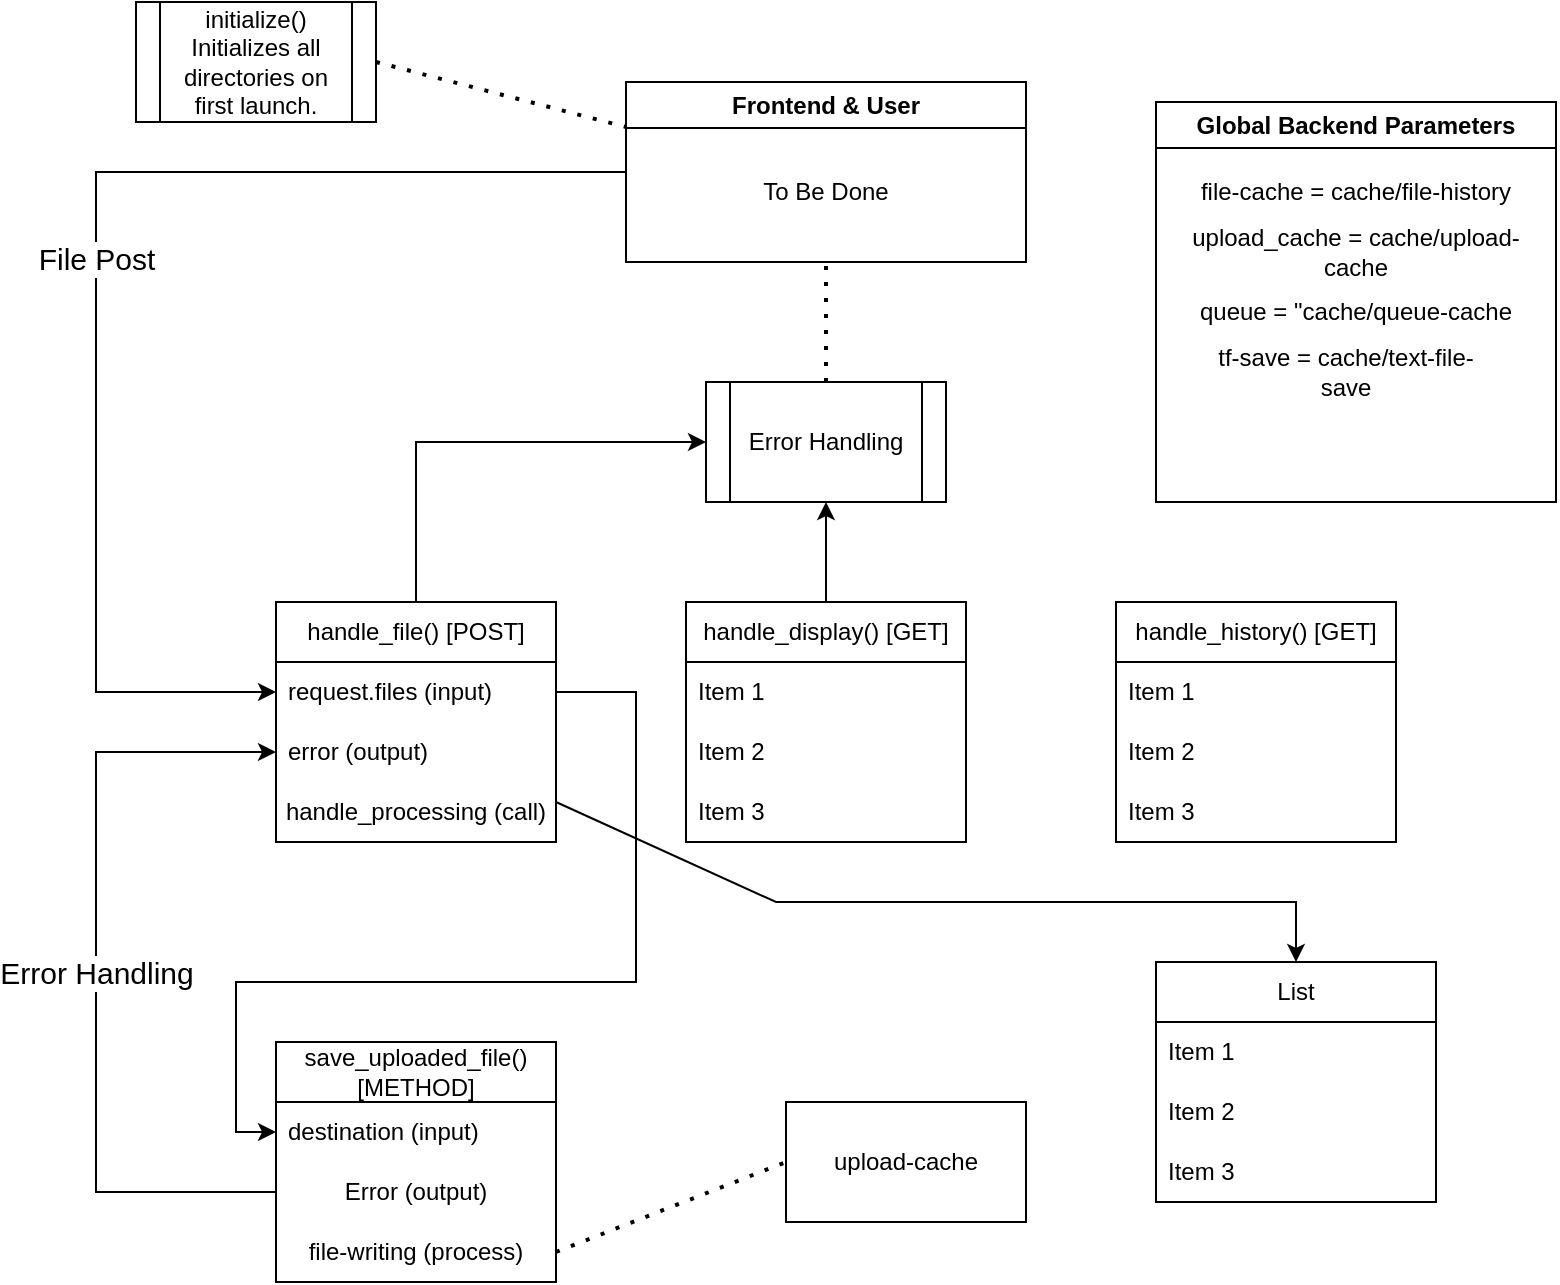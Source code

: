 <mxfile version="24.7.17">
  <diagram name="Page-1" id="OKoSd6tLzu933onekmis">
    <mxGraphModel dx="1026" dy="692" grid="1" gridSize="10" guides="1" tooltips="1" connect="1" arrows="1" fold="1" page="1" pageScale="1" pageWidth="850" pageHeight="1100" math="0" shadow="0">
      <root>
        <mxCell id="0" />
        <mxCell id="1" parent="0" />
        <mxCell id="W87RI8gLV-Hc2PDUYZC1-2" value="handle_file() [POST]" style="swimlane;fontStyle=0;childLayout=stackLayout;horizontal=1;startSize=30;horizontalStack=0;resizeParent=1;resizeParentMax=0;resizeLast=0;collapsible=1;marginBottom=0;whiteSpace=wrap;html=1;" vertex="1" parent="1">
          <mxGeometry x="150" y="330" width="140" height="120" as="geometry" />
        </mxCell>
        <mxCell id="W87RI8gLV-Hc2PDUYZC1-3" value="request.files (input)" style="text;strokeColor=none;fillColor=none;align=left;verticalAlign=middle;spacingLeft=4;spacingRight=4;overflow=hidden;points=[[0,0.5],[1,0.5]];portConstraint=eastwest;rotatable=0;whiteSpace=wrap;html=1;" vertex="1" parent="W87RI8gLV-Hc2PDUYZC1-2">
          <mxGeometry y="30" width="140" height="30" as="geometry" />
        </mxCell>
        <mxCell id="W87RI8gLV-Hc2PDUYZC1-4" value="error (output)" style="text;strokeColor=none;fillColor=none;align=left;verticalAlign=middle;spacingLeft=4;spacingRight=4;overflow=hidden;points=[[0,0.5],[1,0.5]];portConstraint=eastwest;rotatable=0;whiteSpace=wrap;html=1;" vertex="1" parent="W87RI8gLV-Hc2PDUYZC1-2">
          <mxGeometry y="60" width="140" height="30" as="geometry" />
        </mxCell>
        <mxCell id="W87RI8gLV-Hc2PDUYZC1-70" value="handle_processing (call)" style="text;html=1;align=center;verticalAlign=middle;whiteSpace=wrap;rounded=0;" vertex="1" parent="W87RI8gLV-Hc2PDUYZC1-2">
          <mxGeometry y="90" width="140" height="30" as="geometry" />
        </mxCell>
        <mxCell id="W87RI8gLV-Hc2PDUYZC1-7" value="handle_history() [GET]" style="swimlane;fontStyle=0;childLayout=stackLayout;horizontal=1;startSize=30;horizontalStack=0;resizeParent=1;resizeParentMax=0;resizeLast=0;collapsible=1;marginBottom=0;whiteSpace=wrap;html=1;" vertex="1" parent="1">
          <mxGeometry x="570" y="330" width="140" height="120" as="geometry" />
        </mxCell>
        <mxCell id="W87RI8gLV-Hc2PDUYZC1-8" value="Item 1" style="text;strokeColor=none;fillColor=none;align=left;verticalAlign=middle;spacingLeft=4;spacingRight=4;overflow=hidden;points=[[0,0.5],[1,0.5]];portConstraint=eastwest;rotatable=0;whiteSpace=wrap;html=1;" vertex="1" parent="W87RI8gLV-Hc2PDUYZC1-7">
          <mxGeometry y="30" width="140" height="30" as="geometry" />
        </mxCell>
        <mxCell id="W87RI8gLV-Hc2PDUYZC1-9" value="Item 2" style="text;strokeColor=none;fillColor=none;align=left;verticalAlign=middle;spacingLeft=4;spacingRight=4;overflow=hidden;points=[[0,0.5],[1,0.5]];portConstraint=eastwest;rotatable=0;whiteSpace=wrap;html=1;" vertex="1" parent="W87RI8gLV-Hc2PDUYZC1-7">
          <mxGeometry y="60" width="140" height="30" as="geometry" />
        </mxCell>
        <mxCell id="W87RI8gLV-Hc2PDUYZC1-10" value="Item 3" style="text;strokeColor=none;fillColor=none;align=left;verticalAlign=middle;spacingLeft=4;spacingRight=4;overflow=hidden;points=[[0,0.5],[1,0.5]];portConstraint=eastwest;rotatable=0;whiteSpace=wrap;html=1;" vertex="1" parent="W87RI8gLV-Hc2PDUYZC1-7">
          <mxGeometry y="90" width="140" height="30" as="geometry" />
        </mxCell>
        <mxCell id="W87RI8gLV-Hc2PDUYZC1-11" value="handle_display() [GET]" style="swimlane;fontStyle=0;childLayout=stackLayout;horizontal=1;startSize=30;horizontalStack=0;resizeParent=1;resizeParentMax=0;resizeLast=0;collapsible=1;marginBottom=0;whiteSpace=wrap;html=1;" vertex="1" parent="1">
          <mxGeometry x="355" y="330" width="140" height="120" as="geometry" />
        </mxCell>
        <mxCell id="W87RI8gLV-Hc2PDUYZC1-12" value="Item 1" style="text;strokeColor=none;fillColor=none;align=left;verticalAlign=middle;spacingLeft=4;spacingRight=4;overflow=hidden;points=[[0,0.5],[1,0.5]];portConstraint=eastwest;rotatable=0;whiteSpace=wrap;html=1;" vertex="1" parent="W87RI8gLV-Hc2PDUYZC1-11">
          <mxGeometry y="30" width="140" height="30" as="geometry" />
        </mxCell>
        <mxCell id="W87RI8gLV-Hc2PDUYZC1-13" value="Item 2" style="text;strokeColor=none;fillColor=none;align=left;verticalAlign=middle;spacingLeft=4;spacingRight=4;overflow=hidden;points=[[0,0.5],[1,0.5]];portConstraint=eastwest;rotatable=0;whiteSpace=wrap;html=1;" vertex="1" parent="W87RI8gLV-Hc2PDUYZC1-11">
          <mxGeometry y="60" width="140" height="30" as="geometry" />
        </mxCell>
        <mxCell id="W87RI8gLV-Hc2PDUYZC1-14" value="Item 3" style="text;strokeColor=none;fillColor=none;align=left;verticalAlign=middle;spacingLeft=4;spacingRight=4;overflow=hidden;points=[[0,0.5],[1,0.5]];portConstraint=eastwest;rotatable=0;whiteSpace=wrap;html=1;" vertex="1" parent="W87RI8gLV-Hc2PDUYZC1-11">
          <mxGeometry y="90" width="140" height="30" as="geometry" />
        </mxCell>
        <mxCell id="W87RI8gLV-Hc2PDUYZC1-22" value="Frontend &amp;amp; User" style="swimlane;whiteSpace=wrap;html=1;" vertex="1" parent="1">
          <mxGeometry x="325" y="70" width="200" height="90" as="geometry" />
        </mxCell>
        <mxCell id="W87RI8gLV-Hc2PDUYZC1-25" value="To Be Done" style="text;html=1;align=center;verticalAlign=middle;whiteSpace=wrap;rounded=0;" vertex="1" parent="W87RI8gLV-Hc2PDUYZC1-22">
          <mxGeometry x="20" y="40" width="160" height="30" as="geometry" />
        </mxCell>
        <mxCell id="W87RI8gLV-Hc2PDUYZC1-28" value="save_uploaded_file() [METHOD]" style="swimlane;fontStyle=0;childLayout=stackLayout;horizontal=1;startSize=30;horizontalStack=0;resizeParent=1;resizeParentMax=0;resizeLast=0;collapsible=1;marginBottom=0;whiteSpace=wrap;html=1;" vertex="1" parent="1">
          <mxGeometry x="150" y="550" width="140" height="120" as="geometry" />
        </mxCell>
        <mxCell id="W87RI8gLV-Hc2PDUYZC1-29" value="destination (input)" style="text;strokeColor=none;fillColor=none;align=left;verticalAlign=middle;spacingLeft=4;spacingRight=4;overflow=hidden;points=[[0,0.5],[1,0.5]];portConstraint=eastwest;rotatable=0;whiteSpace=wrap;html=1;" vertex="1" parent="W87RI8gLV-Hc2PDUYZC1-28">
          <mxGeometry y="30" width="140" height="30" as="geometry" />
        </mxCell>
        <mxCell id="W87RI8gLV-Hc2PDUYZC1-62" value="Error (output)" style="text;html=1;align=center;verticalAlign=middle;whiteSpace=wrap;rounded=0;" vertex="1" parent="W87RI8gLV-Hc2PDUYZC1-28">
          <mxGeometry y="60" width="140" height="30" as="geometry" />
        </mxCell>
        <mxCell id="W87RI8gLV-Hc2PDUYZC1-63" value="file-writing (process)" style="text;html=1;align=center;verticalAlign=middle;whiteSpace=wrap;rounded=0;" vertex="1" parent="W87RI8gLV-Hc2PDUYZC1-28">
          <mxGeometry y="90" width="140" height="30" as="geometry" />
        </mxCell>
        <mxCell id="W87RI8gLV-Hc2PDUYZC1-38" value="Global Backend Parameters" style="swimlane;whiteSpace=wrap;html=1;" vertex="1" parent="1">
          <mxGeometry x="590" y="80" width="200" height="200" as="geometry" />
        </mxCell>
        <mxCell id="W87RI8gLV-Hc2PDUYZC1-39" value="file-cache = cache/file-history" style="text;html=1;align=center;verticalAlign=middle;whiteSpace=wrap;rounded=0;" vertex="1" parent="W87RI8gLV-Hc2PDUYZC1-38">
          <mxGeometry x="20" y="30" width="160" height="30" as="geometry" />
        </mxCell>
        <mxCell id="W87RI8gLV-Hc2PDUYZC1-40" value="upload_cache = cache/upload-cache" style="text;html=1;align=center;verticalAlign=middle;whiteSpace=wrap;rounded=0;" vertex="1" parent="W87RI8gLV-Hc2PDUYZC1-38">
          <mxGeometry x="10" y="60" width="180" height="30" as="geometry" />
        </mxCell>
        <mxCell id="W87RI8gLV-Hc2PDUYZC1-41" value="queue = &quot;cache/queue-cache" style="text;html=1;align=center;verticalAlign=middle;whiteSpace=wrap;rounded=0;" vertex="1" parent="W87RI8gLV-Hc2PDUYZC1-38">
          <mxGeometry x="20" y="90" width="160" height="30" as="geometry" />
        </mxCell>
        <mxCell id="W87RI8gLV-Hc2PDUYZC1-42" value="tf-save = cache/text-file-save" style="text;html=1;align=center;verticalAlign=middle;whiteSpace=wrap;rounded=0;" vertex="1" parent="W87RI8gLV-Hc2PDUYZC1-38">
          <mxGeometry x="20" y="120" width="150" height="30" as="geometry" />
        </mxCell>
        <mxCell id="W87RI8gLV-Hc2PDUYZC1-49" value="Error Handling" style="shape=process;whiteSpace=wrap;html=1;backgroundOutline=1;" vertex="1" parent="1">
          <mxGeometry x="365" y="220" width="120" height="60" as="geometry" />
        </mxCell>
        <mxCell id="W87RI8gLV-Hc2PDUYZC1-51" value="" style="endArrow=classic;html=1;rounded=0;entryX=0;entryY=0.5;entryDx=0;entryDy=0;" edge="1" parent="1" target="W87RI8gLV-Hc2PDUYZC1-49">
          <mxGeometry width="50" height="50" relative="1" as="geometry">
            <mxPoint x="220" y="330" as="sourcePoint" />
            <mxPoint x="270" y="280" as="targetPoint" />
            <Array as="points">
              <mxPoint x="220" y="250" />
            </Array>
          </mxGeometry>
        </mxCell>
        <mxCell id="W87RI8gLV-Hc2PDUYZC1-52" value="" style="endArrow=classic;html=1;rounded=0;entryX=0.5;entryY=1;entryDx=0;entryDy=0;exitX=0.5;exitY=0;exitDx=0;exitDy=0;" edge="1" parent="1" source="W87RI8gLV-Hc2PDUYZC1-11" target="W87RI8gLV-Hc2PDUYZC1-49">
          <mxGeometry width="50" height="50" relative="1" as="geometry">
            <mxPoint x="410" y="330" as="sourcePoint" />
            <mxPoint x="460" y="280" as="targetPoint" />
          </mxGeometry>
        </mxCell>
        <mxCell id="W87RI8gLV-Hc2PDUYZC1-53" value="" style="endArrow=none;dashed=1;html=1;dashPattern=1 3;strokeWidth=2;rounded=0;exitX=0.5;exitY=0;exitDx=0;exitDy=0;" edge="1" parent="1" source="W87RI8gLV-Hc2PDUYZC1-49">
          <mxGeometry width="50" height="50" relative="1" as="geometry">
            <mxPoint x="420" y="220" as="sourcePoint" />
            <mxPoint x="425" y="160" as="targetPoint" />
          </mxGeometry>
        </mxCell>
        <mxCell id="W87RI8gLV-Hc2PDUYZC1-54" value="" style="endArrow=classic;html=1;rounded=0;entryX=0;entryY=0.5;entryDx=0;entryDy=0;exitX=0;exitY=0.5;exitDx=0;exitDy=0;" edge="1" parent="1" source="W87RI8gLV-Hc2PDUYZC1-22" target="W87RI8gLV-Hc2PDUYZC1-3">
          <mxGeometry relative="1" as="geometry">
            <mxPoint x="200" y="120" as="sourcePoint" />
            <mxPoint x="300" y="120" as="targetPoint" />
            <Array as="points">
              <mxPoint x="60" y="115" />
              <mxPoint x="60" y="375" />
            </Array>
          </mxGeometry>
        </mxCell>
        <mxCell id="W87RI8gLV-Hc2PDUYZC1-55" value="&lt;span style=&quot;font-size: 15px;&quot;&gt;File Post&lt;/span&gt;" style="edgeLabel;resizable=0;html=1;;align=center;verticalAlign=middle;" connectable="0" vertex="1" parent="W87RI8gLV-Hc2PDUYZC1-54">
          <mxGeometry relative="1" as="geometry" />
        </mxCell>
        <UserObject label="upload-cache" treeRoot="1" id="W87RI8gLV-Hc2PDUYZC1-59">
          <mxCell style="whiteSpace=wrap;html=1;align=center;treeFolding=1;treeMoving=1;newEdgeStyle={&quot;edgeStyle&quot;:&quot;elbowEdgeStyle&quot;,&quot;startArrow&quot;:&quot;none&quot;,&quot;endArrow&quot;:&quot;none&quot;};" vertex="1" parent="1">
            <mxGeometry x="405" y="580" width="120" height="60" as="geometry" />
          </mxCell>
        </UserObject>
        <mxCell id="W87RI8gLV-Hc2PDUYZC1-60" value="" style="endArrow=classic;html=1;rounded=0;entryX=0;entryY=0.5;entryDx=0;entryDy=0;exitX=1;exitY=0.5;exitDx=0;exitDy=0;" edge="1" parent="1" source="W87RI8gLV-Hc2PDUYZC1-3" target="W87RI8gLV-Hc2PDUYZC1-29">
          <mxGeometry width="50" height="50" relative="1" as="geometry">
            <mxPoint x="290" y="380" as="sourcePoint" />
            <mxPoint x="340" y="330" as="targetPoint" />
            <Array as="points">
              <mxPoint x="330" y="375" />
              <mxPoint x="330" y="520" />
              <mxPoint x="130" y="520" />
              <mxPoint x="130" y="595" />
            </Array>
          </mxGeometry>
        </mxCell>
        <mxCell id="W87RI8gLV-Hc2PDUYZC1-65" value="" style="endArrow=none;dashed=1;html=1;dashPattern=1 3;strokeWidth=2;rounded=0;exitX=1;exitY=0.5;exitDx=0;exitDy=0;entryX=0;entryY=0.5;entryDx=0;entryDy=0;" edge="1" parent="1" source="W87RI8gLV-Hc2PDUYZC1-63" target="W87RI8gLV-Hc2PDUYZC1-59">
          <mxGeometry width="50" height="50" relative="1" as="geometry">
            <mxPoint x="360" y="500" as="sourcePoint" />
            <mxPoint x="410" y="450" as="targetPoint" />
          </mxGeometry>
        </mxCell>
        <mxCell id="W87RI8gLV-Hc2PDUYZC1-67" value="" style="endArrow=classic;html=1;rounded=0;entryX=0;entryY=0.5;entryDx=0;entryDy=0;exitX=0;exitY=0.5;exitDx=0;exitDy=0;" edge="1" parent="1" source="W87RI8gLV-Hc2PDUYZC1-62" target="W87RI8gLV-Hc2PDUYZC1-4">
          <mxGeometry relative="1" as="geometry">
            <mxPoint x="-10" y="640" as="sourcePoint" />
            <mxPoint x="150" y="640" as="targetPoint" />
            <Array as="points">
              <mxPoint x="60" y="625" />
              <mxPoint x="60" y="520" />
              <mxPoint x="60" y="405" />
            </Array>
          </mxGeometry>
        </mxCell>
        <mxCell id="W87RI8gLV-Hc2PDUYZC1-68" value="&lt;font style=&quot;font-size: 15px;&quot;&gt;Error Handling&lt;/font&gt;" style="edgeLabel;resizable=0;html=1;;align=center;verticalAlign=middle;" connectable="0" vertex="1" parent="W87RI8gLV-Hc2PDUYZC1-67">
          <mxGeometry relative="1" as="geometry" />
        </mxCell>
        <mxCell id="W87RI8gLV-Hc2PDUYZC1-71" value="" style="endArrow=none;dashed=1;html=1;dashPattern=1 3;strokeWidth=2;rounded=0;entryX=0;entryY=0.25;entryDx=0;entryDy=0;exitX=1;exitY=0.5;exitDx=0;exitDy=0;" edge="1" parent="1" source="W87RI8gLV-Hc2PDUYZC1-72" target="W87RI8gLV-Hc2PDUYZC1-22">
          <mxGeometry width="50" height="50" relative="1" as="geometry">
            <mxPoint x="210" y="60" as="sourcePoint" />
            <mxPoint x="325" y="40" as="targetPoint" />
          </mxGeometry>
        </mxCell>
        <mxCell id="W87RI8gLV-Hc2PDUYZC1-72" value="initialize()&lt;div&gt;Initializes all directories on first launch.&lt;/div&gt;" style="shape=process;whiteSpace=wrap;html=1;backgroundOutline=1;" vertex="1" parent="1">
          <mxGeometry x="80" y="30" width="120" height="60" as="geometry" />
        </mxCell>
        <mxCell id="W87RI8gLV-Hc2PDUYZC1-73" value="" style="endArrow=classic;html=1;rounded=0;entryX=0.5;entryY=0;entryDx=0;entryDy=0;" edge="1" parent="1" target="W87RI8gLV-Hc2PDUYZC1-75">
          <mxGeometry width="50" height="50" relative="1" as="geometry">
            <mxPoint x="290" y="430" as="sourcePoint" />
            <mxPoint x="670" y="480" as="targetPoint" />
            <Array as="points">
              <mxPoint x="400" y="480" />
              <mxPoint x="660" y="480" />
            </Array>
          </mxGeometry>
        </mxCell>
        <mxCell id="W87RI8gLV-Hc2PDUYZC1-75" value="List" style="swimlane;fontStyle=0;childLayout=stackLayout;horizontal=1;startSize=30;horizontalStack=0;resizeParent=1;resizeParentMax=0;resizeLast=0;collapsible=1;marginBottom=0;whiteSpace=wrap;html=1;" vertex="1" parent="1">
          <mxGeometry x="590" y="510" width="140" height="120" as="geometry" />
        </mxCell>
        <mxCell id="W87RI8gLV-Hc2PDUYZC1-76" value="Item 1" style="text;strokeColor=none;fillColor=none;align=left;verticalAlign=middle;spacingLeft=4;spacingRight=4;overflow=hidden;points=[[0,0.5],[1,0.5]];portConstraint=eastwest;rotatable=0;whiteSpace=wrap;html=1;" vertex="1" parent="W87RI8gLV-Hc2PDUYZC1-75">
          <mxGeometry y="30" width="140" height="30" as="geometry" />
        </mxCell>
        <mxCell id="W87RI8gLV-Hc2PDUYZC1-77" value="Item 2" style="text;strokeColor=none;fillColor=none;align=left;verticalAlign=middle;spacingLeft=4;spacingRight=4;overflow=hidden;points=[[0,0.5],[1,0.5]];portConstraint=eastwest;rotatable=0;whiteSpace=wrap;html=1;" vertex="1" parent="W87RI8gLV-Hc2PDUYZC1-75">
          <mxGeometry y="60" width="140" height="30" as="geometry" />
        </mxCell>
        <mxCell id="W87RI8gLV-Hc2PDUYZC1-78" value="Item 3" style="text;strokeColor=none;fillColor=none;align=left;verticalAlign=middle;spacingLeft=4;spacingRight=4;overflow=hidden;points=[[0,0.5],[1,0.5]];portConstraint=eastwest;rotatable=0;whiteSpace=wrap;html=1;" vertex="1" parent="W87RI8gLV-Hc2PDUYZC1-75">
          <mxGeometry y="90" width="140" height="30" as="geometry" />
        </mxCell>
      </root>
    </mxGraphModel>
  </diagram>
</mxfile>
